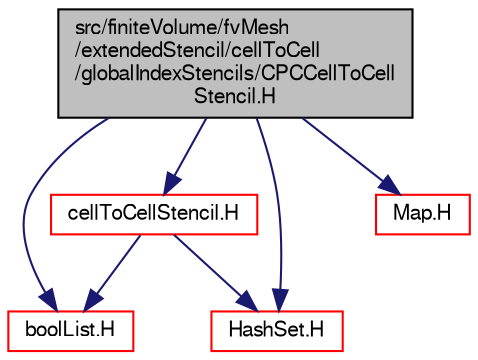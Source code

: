 digraph "src/finiteVolume/fvMesh/extendedStencil/cellToCell/globalIndexStencils/CPCCellToCellStencil.H"
{
  bgcolor="transparent";
  edge [fontname="FreeSans",fontsize="10",labelfontname="FreeSans",labelfontsize="10"];
  node [fontname="FreeSans",fontsize="10",shape=record];
  Node0 [label="src/finiteVolume/fvMesh\l/extendedStencil/cellToCell\l/globalIndexStencils/CPCCellToCell\lStencil.H",height=0.2,width=0.4,color="black", fillcolor="grey75", style="filled", fontcolor="black"];
  Node0 -> Node1 [color="midnightblue",fontsize="10",style="solid",fontname="FreeSans"];
  Node1 [label="cellToCellStencil.H",height=0.2,width=0.4,color="red",URL="$a03350.html"];
  Node1 -> Node73 [color="midnightblue",fontsize="10",style="solid",fontname="FreeSans"];
  Node73 [label="boolList.H",height=0.2,width=0.4,color="red",URL="$a12152.html"];
  Node1 -> Node74 [color="midnightblue",fontsize="10",style="solid",fontname="FreeSans"];
  Node74 [label="HashSet.H",height=0.2,width=0.4,color="red",URL="$a08471.html"];
  Node0 -> Node73 [color="midnightblue",fontsize="10",style="solid",fontname="FreeSans"];
  Node0 -> Node74 [color="midnightblue",fontsize="10",style="solid",fontname="FreeSans"];
  Node0 -> Node158 [color="midnightblue",fontsize="10",style="solid",fontname="FreeSans"];
  Node158 [label="Map.H",height=0.2,width=0.4,color="red",URL="$a08489.html"];
}

